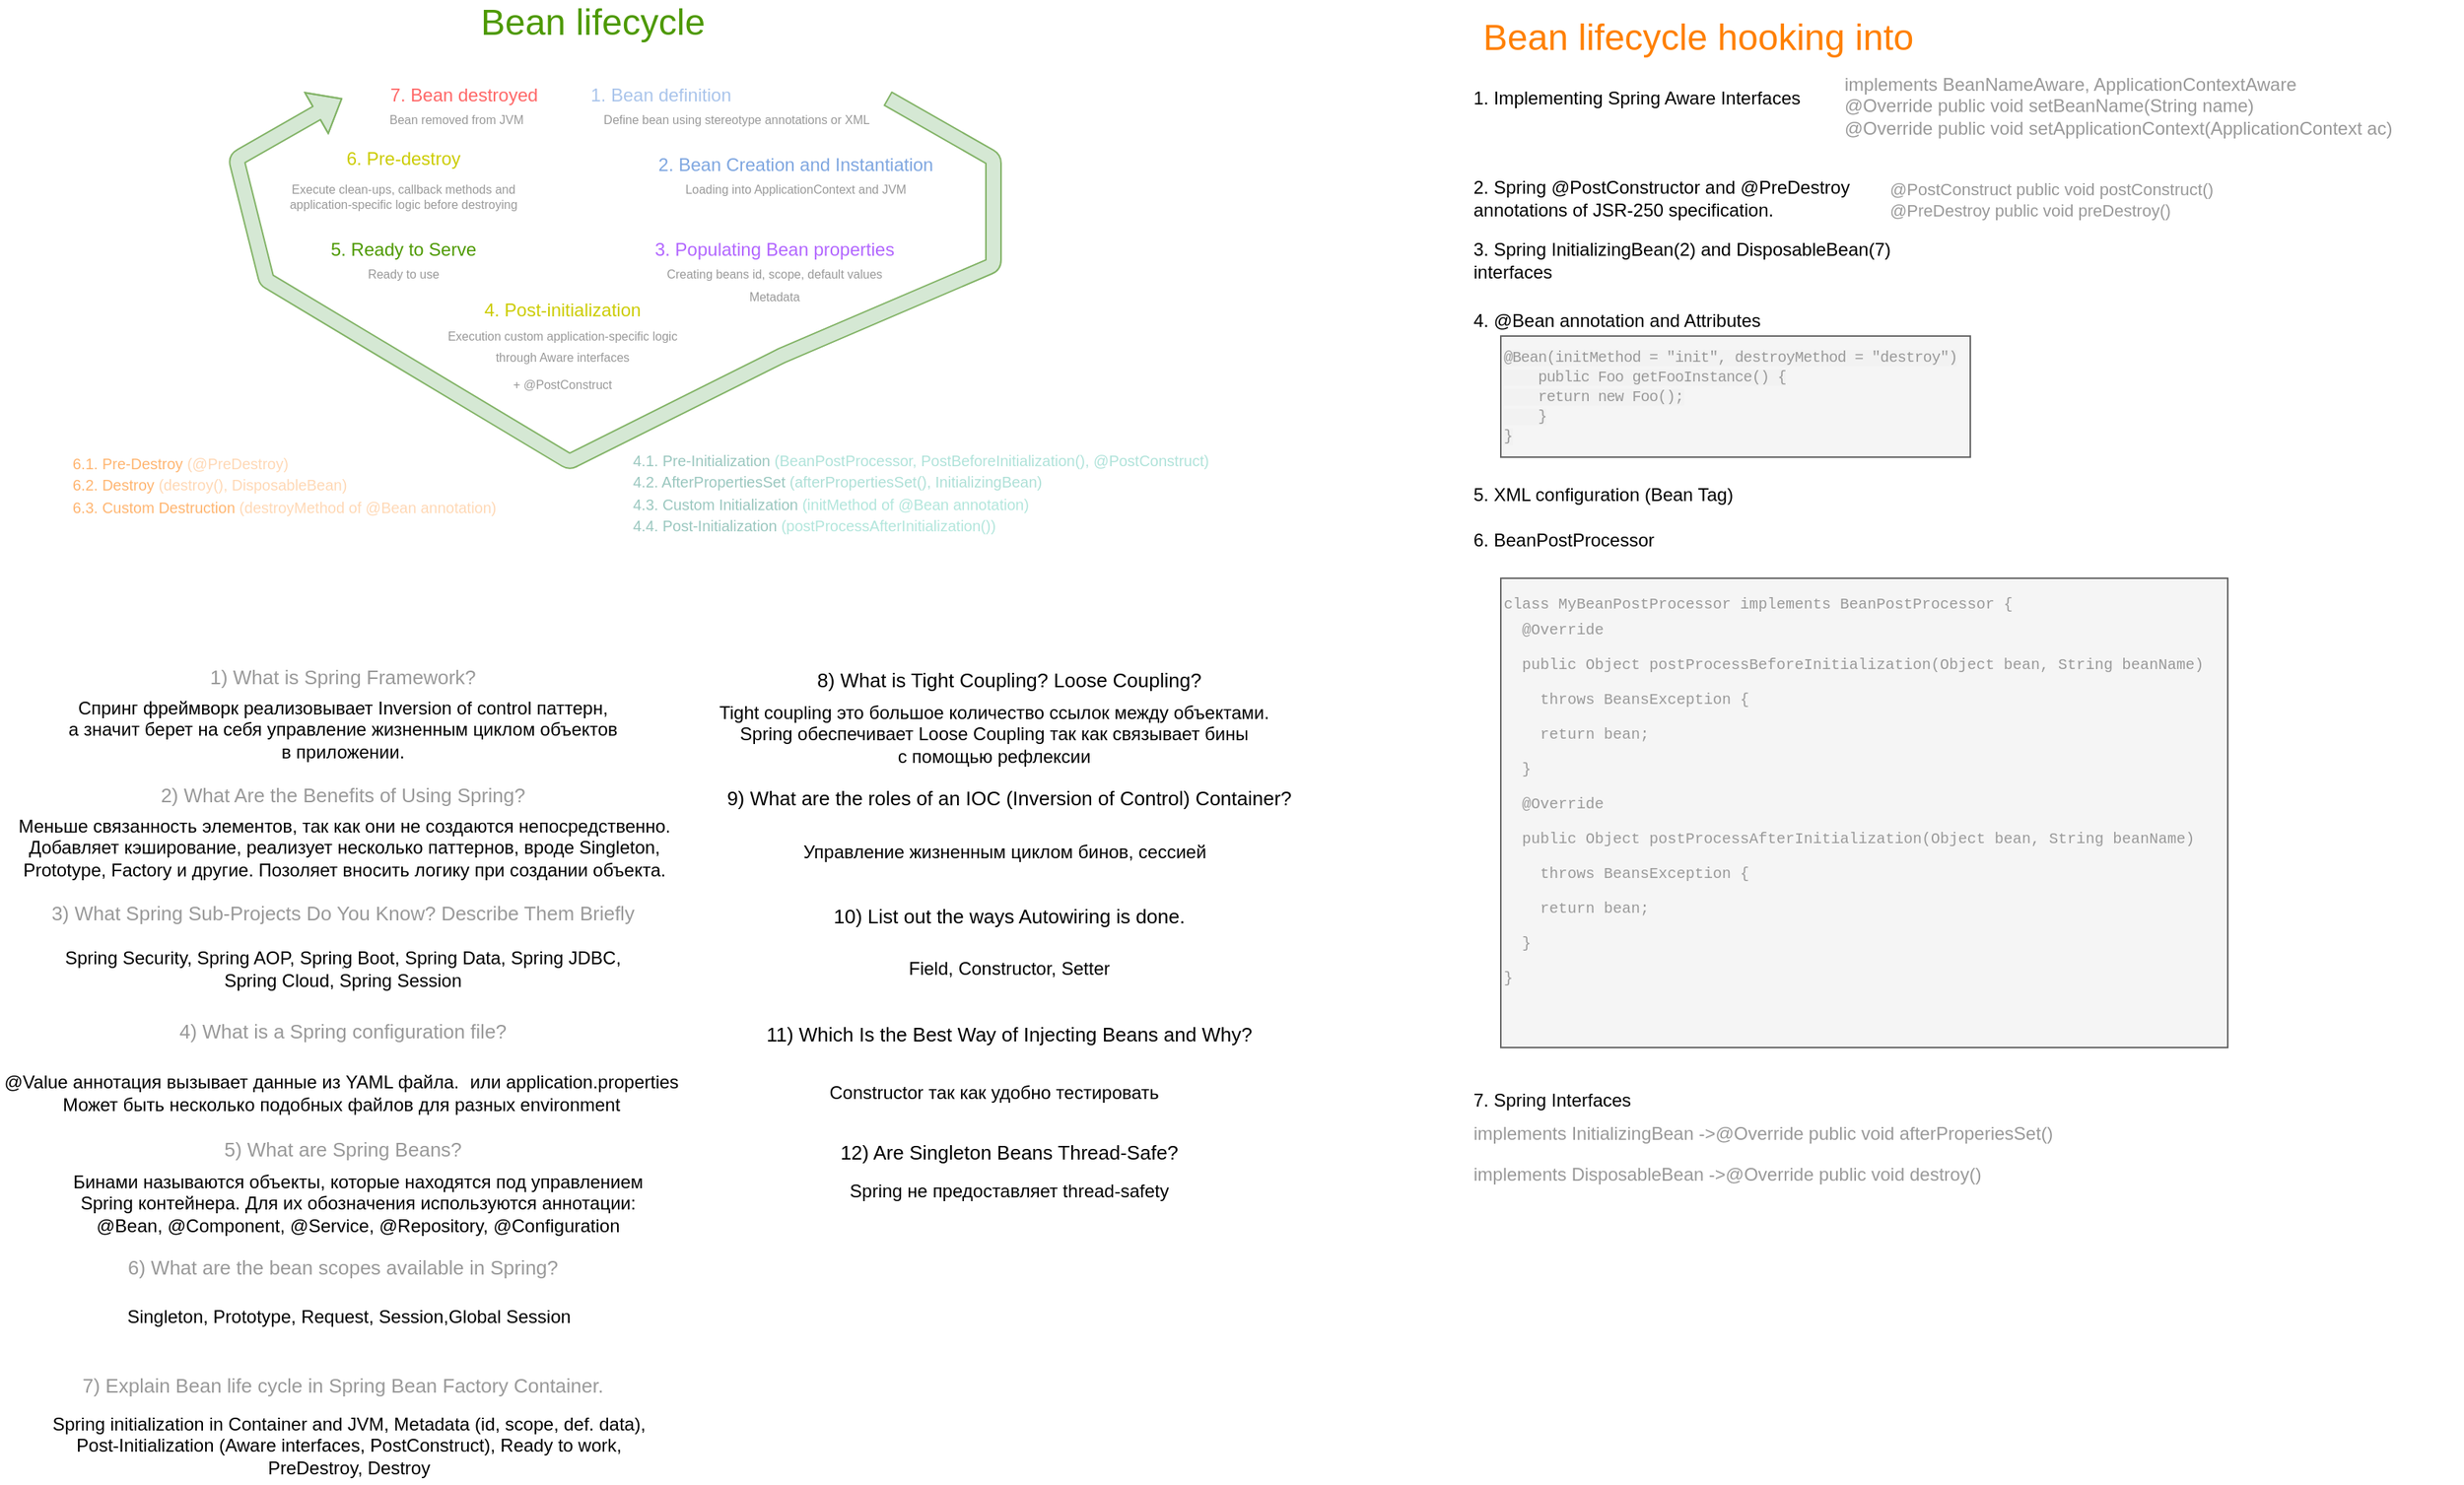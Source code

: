 <mxfile version="14.9.9" type="github">
  <diagram id="cQnIbtuH6GqwWI9tAGfN" name="Page-1">
    <mxGraphModel dx="1640" dy="446" grid="1" gridSize="10" guides="1" tooltips="1" connect="1" arrows="1" fold="1" page="1" pageScale="1" pageWidth="827" pageHeight="1169" math="0" shadow="0">
      <root>
        <mxCell id="0" />
        <mxCell id="1" parent="0" />
        <mxCell id="vjo05r3FHmtKJxtx1X4f-1" value="&lt;font color=&quot;#A9C4EB&quot;&gt;1. Bean definition&lt;/font&gt;" style="text;html=1;align=center;verticalAlign=middle;resizable=0;points=[];autosize=1;strokeColor=none;" parent="1" vertex="1">
          <mxGeometry x="360" y="147.5" width="120" height="20" as="geometry" />
        </mxCell>
        <mxCell id="vjo05r3FHmtKJxtx1X4f-2" value="&lt;font color=&quot;#7EA6E0&quot;&gt;2. Bean Creation and Instantiation&lt;/font&gt;" style="text;html=1;align=center;verticalAlign=middle;resizable=0;points=[];autosize=1;strokeColor=none;" parent="1" vertex="1">
          <mxGeometry x="404" y="194" width="210" height="20" as="geometry" />
        </mxCell>
        <mxCell id="vjo05r3FHmtKJxtx1X4f-4" value="&lt;p&gt;&lt;font style=&quot;font-size: 8px&quot; color=&quot;#999999&quot;&gt;Loading into ApplicationContext and JVM&lt;/font&gt;&lt;/p&gt;" style="text;html=1;align=center;verticalAlign=middle;resizable=0;points=[];autosize=1;strokeColor=none;" parent="1" vertex="1">
          <mxGeometry x="424" y="194" width="170" height="50" as="geometry" />
        </mxCell>
        <mxCell id="vjo05r3FHmtKJxtx1X4f-5" value="&lt;font color=&quot;#B266FF&quot;&gt;3. Populating Bean properties&lt;/font&gt;" style="text;html=1;align=center;verticalAlign=middle;resizable=0;points=[];autosize=1;strokeColor=none;" parent="1" vertex="1">
          <mxGeometry x="400" y="250" width="190" height="20" as="geometry" />
        </mxCell>
        <mxCell id="vjo05r3FHmtKJxtx1X4f-6" value="&lt;p style=&quot;font-size: 8px ; line-height: 50%&quot;&gt;&lt;font style=&quot;font-size: 8px&quot; color=&quot;#999999&quot;&gt;Creating beans id, scope, default values&lt;/font&gt;&lt;/p&gt;&lt;p style=&quot;font-size: 8px&quot;&gt;&lt;font style=&quot;font-size: 8px&quot; color=&quot;#999999&quot;&gt;Metadata&lt;br&gt;&lt;/font&gt;&lt;/p&gt;" style="text;html=1;align=center;verticalAlign=middle;resizable=0;points=[];autosize=1;strokeColor=none;" parent="1" vertex="1">
          <mxGeometry x="410" y="260" width="170" height="50" as="geometry" />
        </mxCell>
        <mxCell id="vjo05r3FHmtKJxtx1X4f-9" value="&lt;font color=&quot;#CCCC00&quot;&gt;4. Post-initialization&lt;/font&gt;" style="text;html=1;align=center;verticalAlign=middle;resizable=0;points=[];autosize=1;strokeColor=none;" parent="1" vertex="1">
          <mxGeometry x="290" y="290" width="130" height="20" as="geometry" />
        </mxCell>
        <mxCell id="vjo05r3FHmtKJxtx1X4f-10" value="&lt;p style=&quot;font-size: 8px ; line-height: 30%&quot;&gt;&lt;font color=&quot;#999999&quot;&gt;Execution custom application-specific logic&lt;/font&gt;&lt;/p&gt;&lt;p style=&quot;font-size: 8px&quot;&gt;&lt;font color=&quot;#999999&quot;&gt;through Aware interfaces&lt;/font&gt;&lt;/p&gt;&lt;p style=&quot;font-size: 8px&quot;&gt;&lt;font color=&quot;#999999&quot;&gt;+ @PostConstruct&lt;/font&gt;&lt;br&gt;&lt;/p&gt;" style="text;html=1;align=center;verticalAlign=middle;resizable=0;points=[];autosize=1;strokeColor=none;" parent="1" vertex="1">
          <mxGeometry x="265" y="300" width="180" height="70" as="geometry" />
        </mxCell>
        <mxCell id="vjo05r3FHmtKJxtx1X4f-11" value="&lt;font color=&quot;#4D9900&quot;&gt;5. Ready to Serve&lt;/font&gt;" style="text;html=1;align=center;verticalAlign=middle;resizable=0;points=[];autosize=1;strokeColor=none;" parent="1" vertex="1">
          <mxGeometry x="190" y="250" width="120" height="20" as="geometry" />
        </mxCell>
        <mxCell id="vjo05r3FHmtKJxtx1X4f-12" value="&lt;font style=&quot;font-size: 8px&quot; color=&quot;#999999&quot;&gt;Ready to use&lt;/font&gt;" style="text;html=1;align=center;verticalAlign=middle;resizable=0;points=[];autosize=1;strokeColor=none;" parent="1" vertex="1">
          <mxGeometry x="215" y="265" width="70" height="20" as="geometry" />
        </mxCell>
        <mxCell id="vjo05r3FHmtKJxtx1X4f-13" value="&lt;font color=&quot;#CCCC00&quot;&gt;6. Pre-destroy&lt;/font&gt;" style="text;html=1;align=center;verticalAlign=middle;resizable=0;points=[];autosize=1;strokeColor=none;" parent="1" vertex="1">
          <mxGeometry x="200" y="190" width="100" height="20" as="geometry" />
        </mxCell>
        <mxCell id="vjo05r3FHmtKJxtx1X4f-14" value="&lt;div style=&quot;font-size: 8px&quot;&gt;&lt;font style=&quot;font-size: 8px&quot; color=&quot;#999999&quot;&gt;Execute clean-ups, callback methods and&lt;/font&gt;&lt;/div&gt;&lt;div style=&quot;font-size: 8px&quot;&gt;&lt;font style=&quot;font-size: 8px&quot; color=&quot;#999999&quot;&gt;application-specific logic before destroying&lt;/font&gt;&lt;br&gt;&lt;/div&gt;" style="text;html=1;align=center;verticalAlign=middle;resizable=0;points=[];autosize=1;strokeColor=none;" parent="1" vertex="1">
          <mxGeometry x="160" y="210" width="180" height="30" as="geometry" />
        </mxCell>
        <mxCell id="vjo05r3FHmtKJxtx1X4f-16" value="&lt;font style=&quot;font-size: 8px&quot; color=&quot;#999999&quot;&gt;Define bean using stereotype annotations or XML&lt;/font&gt;" style="text;html=1;align=center;verticalAlign=middle;resizable=0;points=[];autosize=1;strokeColor=none;" parent="1" vertex="1">
          <mxGeometry x="370" y="162.5" width="200" height="20" as="geometry" />
        </mxCell>
        <mxCell id="vjo05r3FHmtKJxtx1X4f-17" value="&lt;font color=&quot;#FF6666&quot;&gt;7. Bean destroyed&lt;/font&gt;" style="text;html=1;align=center;verticalAlign=middle;resizable=0;points=[];autosize=1;strokeColor=none;" parent="1" vertex="1">
          <mxGeometry x="230" y="147.5" width="120" height="20" as="geometry" />
        </mxCell>
        <mxCell id="vjo05r3FHmtKJxtx1X4f-18" value="&lt;font style=&quot;font-size: 8px&quot; color=&quot;#999999&quot;&gt;Bean removed from JVM&lt;/font&gt;" style="text;html=1;align=center;verticalAlign=middle;resizable=0;points=[];autosize=1;strokeColor=none;" parent="1" vertex="1">
          <mxGeometry x="230" y="162.5" width="110" height="20" as="geometry" />
        </mxCell>
        <mxCell id="vjo05r3FHmtKJxtx1X4f-19" value="" style="shape=flexArrow;endArrow=classic;html=1;fillColor=#d5e8d4;strokeColor=#82b366;" parent="1" edge="1">
          <mxGeometry width="50" height="50" relative="1" as="geometry">
            <mxPoint x="570" y="160" as="sourcePoint" />
            <mxPoint x="210" y="160" as="targetPoint" />
            <Array as="points">
              <mxPoint x="640" y="200" />
              <mxPoint x="640" y="270" />
              <mxPoint x="500" y="330" />
              <mxPoint x="360" y="400" />
              <mxPoint x="160" y="280" />
              <mxPoint x="140" y="200" />
            </Array>
          </mxGeometry>
        </mxCell>
        <mxCell id="vjo05r3FHmtKJxtx1X4f-20" value="&lt;font style=&quot;font-size: 24px&quot; color=&quot;#4D9900&quot;&gt;Bean lifecycle&lt;br&gt;&lt;/font&gt;" style="text;html=1;align=center;verticalAlign=middle;resizable=0;points=[];autosize=1;strokeColor=none;" parent="1" vertex="1">
          <mxGeometry x="285" y="100" width="180" height="20" as="geometry" />
        </mxCell>
        <mxCell id="vjo05r3FHmtKJxtx1X4f-21" value="&lt;font style=&quot;font-size: 24px&quot; color=&quot;#FF8000&quot;&gt;Bean lifecycle hooking into&lt;br&gt;&lt;/font&gt;" style="text;html=1;align=center;verticalAlign=middle;resizable=0;points=[];autosize=1;strokeColor=none;" parent="1" vertex="1">
          <mxGeometry x="940" y="110" width="330" height="20" as="geometry" />
        </mxCell>
        <mxCell id="vjo05r3FHmtKJxtx1X4f-22" value="&lt;div align=&quot;left&quot;&gt;1. Implementing Spring Aware Interfaces&amp;nbsp;&lt;/div&gt;" style="text;html=1;align=left;verticalAlign=middle;resizable=0;points=[];autosize=1;strokeColor=none;" parent="1" vertex="1">
          <mxGeometry x="955" y="150" width="250" height="20" as="geometry" />
        </mxCell>
        <mxCell id="vjo05r3FHmtKJxtx1X4f-23" value="&lt;div&gt;2. Spring @PostConstructor and @PreDestroy &lt;br&gt;&lt;/div&gt;&lt;div&gt;annotations of JSR-250 specification. &lt;br&gt;&lt;/div&gt;" style="text;html=1;align=left;verticalAlign=middle;resizable=0;points=[];autosize=1;strokeColor=none;" parent="1" vertex="1">
          <mxGeometry x="955" y="211" width="280" height="30" as="geometry" />
        </mxCell>
        <mxCell id="vjo05r3FHmtKJxtx1X4f-24" value="&lt;div&gt;3. Spring InitializingBean(2) and DisposableBean(7)&lt;/div&gt;&lt;div&gt;interfaces &lt;br&gt;&lt;/div&gt;" style="text;html=1;align=left;verticalAlign=middle;resizable=0;points=[];autosize=1;strokeColor=none;" parent="1" vertex="1">
          <mxGeometry x="955" y="252" width="310" height="30" as="geometry" />
        </mxCell>
        <mxCell id="vjo05r3FHmtKJxtx1X4f-25" value="4. @Bean annotation and Attributes" style="text;html=1;align=left;verticalAlign=middle;resizable=0;points=[];autosize=1;strokeColor=none;" parent="1" vertex="1">
          <mxGeometry x="955" y="297" width="220" height="20" as="geometry" />
        </mxCell>
        <mxCell id="vjo05r3FHmtKJxtx1X4f-26" value="&lt;div style=&quot;font-size: 10px&quot; align=&quot;left&quot;&gt;&lt;font style=&quot;font-size: 10px&quot; color=&quot;#999999&quot;&gt;&lt;span style=&quot;font-family: &amp;#34;menlo&amp;#34; , &amp;#34;monaco&amp;#34; , &amp;#34;courier new&amp;#34; , &amp;#34;courier&amp;#34; , monospace ; font-style: normal ; font-weight: 400 ; letter-spacing: -0.352px ; text-indent: 0px ; text-transform: none ; word-spacing: 0px ; background-color: rgb(242 , 242 , 242) ; display: inline ; float: none&quot;&gt;@Bean(initMethod = &quot;init&quot;, destroyMethod = &quot;destroy&quot;)&lt;/span&gt;&lt;br style=&quot;box-sizing: inherit ; font-family: &amp;#34;menlo&amp;#34; , &amp;#34;monaco&amp;#34; , &amp;#34;courier new&amp;#34; , &amp;#34;courier&amp;#34; , monospace ; font-style: normal ; font-weight: 400 ; letter-spacing: -0.352px ; text-indent: 0px ; text-transform: none ; word-spacing: 0px ; background-color: rgb(242 , 242 , 242)&quot;&gt;&lt;span style=&quot;font-family: &amp;#34;menlo&amp;#34; , &amp;#34;monaco&amp;#34; , &amp;#34;courier new&amp;#34; , &amp;#34;courier&amp;#34; , monospace ; font-style: normal ; font-weight: 400 ; letter-spacing: -0.352px ; text-indent: 0px ; text-transform: none ; word-spacing: 0px ; background-color: rgb(242 , 242 , 242) ; display: inline ; float: none&quot;&gt;&amp;nbsp;&amp;nbsp;&amp;nbsp; public Foo getFooInstance() {&lt;/span&gt;&lt;br style=&quot;box-sizing: inherit ; font-family: &amp;#34;menlo&amp;#34; , &amp;#34;monaco&amp;#34; , &amp;#34;courier new&amp;#34; , &amp;#34;courier&amp;#34; , monospace ; font-style: normal ; font-weight: 400 ; letter-spacing: -0.352px ; text-indent: 0px ; text-transform: none ; word-spacing: 0px ; background-color: rgb(242 , 242 , 242)&quot;&gt;&lt;span style=&quot;font-family: &amp;#34;menlo&amp;#34; , &amp;#34;monaco&amp;#34; , &amp;#34;courier new&amp;#34; , &amp;#34;courier&amp;#34; , monospace ; font-style: normal ; font-weight: 400 ; letter-spacing: -0.352px ; text-indent: 0px ; text-transform: none ; word-spacing: 0px ; background-color: rgb(242 , 242 , 242) ; display: inline ; float: none&quot;&gt;&amp;nbsp;&amp;nbsp;&amp;nbsp; return new Foo();&lt;/span&gt;&lt;br style=&quot;box-sizing: inherit ; font-family: &amp;#34;menlo&amp;#34; , &amp;#34;monaco&amp;#34; , &amp;#34;courier new&amp;#34; , &amp;#34;courier&amp;#34; , monospace ; font-style: normal ; font-weight: 400 ; letter-spacing: -0.352px ; text-indent: 0px ; text-transform: none ; word-spacing: 0px ; background-color: rgb(242 , 242 , 242)&quot;&gt;&lt;span style=&quot;font-family: &amp;#34;menlo&amp;#34; , &amp;#34;monaco&amp;#34; , &amp;#34;courier new&amp;#34; , &amp;#34;courier&amp;#34; , monospace ; font-style: normal ; font-weight: 400 ; letter-spacing: -0.352px ; text-indent: 0px ; text-transform: none ; word-spacing: 0px ; background-color: rgb(242 , 242 , 242) ; display: inline ; float: none&quot;&gt;&amp;nbsp;&amp;nbsp;&amp;nbsp; }&lt;/span&gt;&lt;br style=&quot;box-sizing: inherit ; font-family: &amp;#34;menlo&amp;#34; , &amp;#34;monaco&amp;#34; , &amp;#34;courier new&amp;#34; , &amp;#34;courier&amp;#34; , monospace ; font-style: normal ; font-weight: 400 ; letter-spacing: -0.352px ; text-indent: 0px ; text-transform: none ; word-spacing: 0px ; background-color: rgb(242 , 242 , 242)&quot;&gt;&lt;span style=&quot;font-family: &amp;#34;menlo&amp;#34; , &amp;#34;monaco&amp;#34; , &amp;#34;courier new&amp;#34; , &amp;#34;courier&amp;#34; , monospace ; font-style: normal ; font-weight: 400 ; letter-spacing: -0.352px ; text-indent: 0px ; text-transform: none ; word-spacing: 0px ; background-color: rgb(242 , 242 , 242) ; display: inline ; float: none&quot;&gt;}&lt;/span&gt;&lt;/font&gt;&lt;/div&gt;" style="text;html=1;align=left;verticalAlign=middle;resizable=0;points=[];autosize=1;strokeColor=#666666;fillColor=#f5f5f5;fontColor=#333333;" parent="1" vertex="1">
          <mxGeometry x="975" y="317" width="310" height="80" as="geometry" />
        </mxCell>
        <mxCell id="vjo05r3FHmtKJxtx1X4f-27" value="5. XML configuration (Bean Tag)" style="text;html=1;align=left;verticalAlign=middle;resizable=0;points=[];autosize=1;strokeColor=none;" parent="1" vertex="1">
          <mxGeometry x="955" y="412" width="200" height="20" as="geometry" />
        </mxCell>
        <mxCell id="ftWq0-_qyHBcbyIwFHZy-1" value="&lt;div align=&quot;left&quot;&gt;&lt;font style=&quot;font-size: 10px&quot; color=&quot;#9AC7BF&quot;&gt;4.1. Pre-Initialization &lt;font color=&quot;#B0E3DA&quot;&gt;(BeanPostProcessor, PostBeforeInitialization(), @PostConstruct)&lt;/font&gt;&lt;br&gt;&lt;/font&gt;&lt;/div&gt;&lt;div align=&quot;left&quot;&gt;&lt;font style=&quot;font-size: 10px&quot; color=&quot;#9AC7BF&quot;&gt;4.2. AfterPropertiesSet &lt;font color=&quot;#AEE0D7&quot;&gt;(afterPropertiesSet(), InitializingBean)&lt;/font&gt;&lt;br&gt;&lt;/font&gt;&lt;/div&gt;&lt;div align=&quot;left&quot;&gt;&lt;font style=&quot;font-size: 10px&quot; color=&quot;#9AC7BF&quot;&gt;4.3. Custom Initialization &lt;font color=&quot;#B2E6DC&quot;&gt;(initMethod of @Bean annotation)&lt;/font&gt;&lt;br&gt;&lt;/font&gt;&lt;/div&gt;&lt;div align=&quot;left&quot;&gt;&lt;font style=&quot;font-size: 10px&quot; color=&quot;#9AC7BF&quot;&gt;4.4. Post-Initialization &lt;font color=&quot;#B2E6DC&quot;&gt;(postProcessAfterInitialization())&lt;/font&gt;&lt;br&gt;&lt;/font&gt;&lt;/div&gt;" style="text;html=1;align=left;verticalAlign=middle;resizable=0;points=[];autosize=1;strokeColor=none;" parent="1" vertex="1">
          <mxGeometry x="400" y="390" width="420" height="60" as="geometry" />
        </mxCell>
        <mxCell id="ftWq0-_qyHBcbyIwFHZy-2" value="&lt;div align=&quot;left&quot;&gt;&lt;font style=&quot;font-size: 10px&quot; color=&quot;#FFB570&quot;&gt;6.1. Pre-Destroy &lt;font color=&quot;#FFD8B5&quot;&gt;(@PreDestroy)&lt;/font&gt;&lt;br&gt;&lt;/font&gt;&lt;/div&gt;&lt;div align=&quot;left&quot;&gt;&lt;font style=&quot;font-size: 10px&quot; color=&quot;#FFB570&quot;&gt;6.2. Destroy &lt;font color=&quot;#FFD8B5&quot;&gt;(destroy(), DisposableBean)&lt;/font&gt;&lt;br&gt;&lt;/font&gt;&lt;/div&gt;&lt;div align=&quot;left&quot;&gt;&lt;font style=&quot;font-size: 10px&quot; color=&quot;#FFB570&quot;&gt;6.3. Custom Destruction &lt;font color=&quot;#FFD8B5&quot;&gt;(destroyMethod of @Bean annotation)&lt;/font&gt;&lt;br&gt;&lt;/font&gt;&lt;/div&gt;" style="text;html=1;align=left;verticalAlign=middle;resizable=0;points=[];autosize=1;strokeColor=none;" parent="1" vertex="1">
          <mxGeometry x="30" y="390" width="310" height="50" as="geometry" />
        </mxCell>
        <mxCell id="ftWq0-_qyHBcbyIwFHZy-3" value="&lt;div style=&quot;font-size: 11px&quot;&gt;&lt;font style=&quot;font-size: 11px&quot; color=&quot;#999999&quot;&gt;@PostConstruct public void postConstruct()&lt;/font&gt;&lt;/div&gt;&lt;div style=&quot;font-size: 11px&quot;&gt;&lt;font style=&quot;font-size: 11px&quot; color=&quot;#999999&quot;&gt;@PreDestroy public void preDestroy()&lt;/font&gt;&lt;font style=&quot;font-size: 11px&quot;&gt;&lt;br&gt;&lt;/font&gt;&lt;/div&gt;" style="text;html=1;align=left;verticalAlign=middle;resizable=0;points=[];autosize=1;strokeColor=none;" parent="1" vertex="1">
          <mxGeometry x="1230" y="212" width="250" height="30" as="geometry" />
        </mxCell>
        <mxCell id="ftWq0-_qyHBcbyIwFHZy-4" value="6. BeanPostProcessor" style="text;html=1;align=left;verticalAlign=middle;resizable=0;points=[];autosize=1;strokeColor=none;" parent="1" vertex="1">
          <mxGeometry x="955" y="442" width="140" height="20" as="geometry" />
        </mxCell>
        <mxCell id="ftWq0-_qyHBcbyIwFHZy-5" value="&lt;p style=&quot;line-height: 0% ; font-size: 10px&quot;&gt;&lt;font style=&quot;font-size: 10px&quot; face=&quot;Courier New&quot; color=&quot;#999999&quot;&gt;class MyBeanPostProcessor implements BeanPostProcessor {&lt;/font&gt;&lt;/p&gt;&lt;p style=&quot;font-size: 10px&quot;&gt;&lt;font style=&quot;font-size: 10px&quot; face=&quot;Courier New&quot; color=&quot;#999999&quot;&gt;&amp;nbsp; @Override&lt;/font&gt;&lt;/p&gt;&lt;p style=&quot;font-size: 10px&quot;&gt;&lt;font style=&quot;font-size: 10px&quot; face=&quot;Courier New&quot; color=&quot;#999999&quot;&gt;&amp;nbsp; public Object postProcessBeforeInitialization(Object bean, String beanName)&lt;/font&gt;&lt;/p&gt;&lt;p style=&quot;font-size: 10px&quot;&gt;&lt;font style=&quot;font-size: 10px&quot; face=&quot;Courier New&quot; color=&quot;#999999&quot;&gt;&amp;nbsp;&amp;nbsp;&amp;nbsp; throws BeansException {&lt;/font&gt;&lt;/p&gt;&lt;p style=&quot;font-size: 10px&quot;&gt;&lt;font style=&quot;font-size: 10px&quot; face=&quot;Courier New&quot; color=&quot;#999999&quot;&gt;&amp;nbsp;&amp;nbsp;&amp;nbsp; return bean;&lt;/font&gt;&lt;/p&gt;&lt;p style=&quot;font-size: 10px&quot;&gt;&lt;font style=&quot;font-size: 10px&quot; face=&quot;Courier New&quot; color=&quot;#999999&quot;&gt;&amp;nbsp; }&lt;/font&gt;&lt;/p&gt;&lt;p style=&quot;font-size: 10px&quot;&gt;&lt;font style=&quot;font-size: 10px&quot; face=&quot;Courier New&quot; color=&quot;#999999&quot;&gt;&amp;nbsp; @Override&lt;/font&gt;&lt;/p&gt;&lt;p style=&quot;font-size: 10px&quot;&gt;&lt;font style=&quot;font-size: 10px&quot; face=&quot;Courier New&quot; color=&quot;#999999&quot;&gt;&amp;nbsp; public Object postProcessAfterInitialization(Object bean, String beanName)&lt;/font&gt;&lt;/p&gt;&lt;p style=&quot;font-size: 10px&quot;&gt;&lt;font style=&quot;font-size: 10px&quot; face=&quot;Courier New&quot; color=&quot;#999999&quot;&gt;&amp;nbsp;&amp;nbsp;&amp;nbsp; throws BeansException {&lt;/font&gt;&lt;/p&gt;&lt;p style=&quot;font-size: 10px&quot;&gt;&lt;font style=&quot;font-size: 10px&quot; face=&quot;Courier New&quot; color=&quot;#999999&quot;&gt;&amp;nbsp;&amp;nbsp;&amp;nbsp; return bean;&lt;/font&gt;&lt;/p&gt;&lt;p style=&quot;font-size: 10px&quot;&gt;&lt;font style=&quot;font-size: 10px&quot; face=&quot;Courier New&quot; color=&quot;#999999&quot;&gt;&amp;nbsp; }&lt;/font&gt;&lt;/p&gt;&lt;p style=&quot;font-size: 10px&quot;&gt;&lt;font style=&quot;font-size: 10px&quot; face=&quot;Courier New&quot; color=&quot;#999999&quot;&gt;}&lt;/font&gt;&lt;/p&gt;" style="text;html=1;align=left;verticalAlign=top;resizable=0;points=[];autosize=1;strokeColor=#666666;fillColor=#f5f5f5;fontColor=#333333;" parent="1" vertex="1">
          <mxGeometry x="975" y="477" width="480" height="310" as="geometry" />
        </mxCell>
        <mxCell id="ftWq0-_qyHBcbyIwFHZy-6" value="7. Spring Interfaces" style="text;html=1;align=left;verticalAlign=middle;resizable=0;points=[];autosize=1;strokeColor=none;" parent="1" vertex="1">
          <mxGeometry x="955" y="812" width="130" height="20" as="geometry" />
        </mxCell>
        <mxCell id="ftWq0-_qyHBcbyIwFHZy-8" value="&lt;p&gt;&lt;font color=&quot;#999999&quot;&gt;implements InitializingBean -&amp;gt;@Override public void afterProperiesSet()&lt;/font&gt;&lt;/p&gt;&lt;p&gt;&lt;font color=&quot;#999999&quot;&gt;implements DisposableBean -&amp;gt;@Override public void destroy()&lt;/font&gt;&lt;/p&gt;" style="text;html=1;align=left;verticalAlign=middle;resizable=0;points=[];autosize=1;strokeColor=none;" parent="1" vertex="1">
          <mxGeometry x="955" y="822" width="430" height="70" as="geometry" />
        </mxCell>
        <mxCell id="khLsFe5QtT3k1vK67URB-1" value="&lt;div&gt;&lt;font color=&quot;#999999&quot;&gt;&lt;span style=&quot;font-size: 13px ; font-weight: normal ; text-decoration: none ; font-family: &amp;#34;arial&amp;#34; ; font-style: normal&quot;&gt;1) What is Spring Framework? &lt;br&gt;&lt;/span&gt;&lt;/font&gt;&lt;/div&gt;&lt;div&gt;&lt;font color=&quot;#999999&quot;&gt;&lt;span style=&quot;font-size: 13px ; font-weight: normal ; text-decoration: none ; font-family: &amp;#34;arial&amp;#34; ; font-style: normal&quot;&gt;&lt;br&gt;&lt;/span&gt;&lt;/font&gt;&lt;/div&gt;&lt;div&gt;&lt;font color=&quot;#999999&quot;&gt;&lt;span style=&quot;font-size: 13px ; font-weight: normal ; text-decoration: none ; font-family: &amp;#34;arial&amp;#34; ; font-style: normal&quot;&gt;&lt;br&gt;&lt;/span&gt;&lt;/font&gt;&lt;/div&gt;&lt;div&gt;&lt;font color=&quot;#999999&quot;&gt;&lt;span style=&quot;font-size: 13px ; font-weight: normal ; text-decoration: none ; font-family: &amp;#34;arial&amp;#34; ; font-style: normal&quot;&gt;&lt;br&gt;&lt;/span&gt;&lt;/font&gt;&lt;/div&gt;&lt;div&gt;&lt;font color=&quot;#999999&quot;&gt;&lt;span style=&quot;font-size: 13px ; font-weight: normal ; text-decoration: none ; font-family: &amp;#34;arial&amp;#34; ; font-style: normal&quot;&gt;&lt;br&gt;&lt;/span&gt;&lt;/font&gt;&lt;/div&gt;&lt;div&gt;&lt;font color=&quot;#999999&quot;&gt;&lt;span style=&quot;font-size: 13px ; font-weight: normal ; text-decoration: none ; font-family: &amp;#34;arial&amp;#34; ; font-style: normal&quot;&gt;2) What Are the Benefits of Using Spring? &lt;br&gt;&lt;/span&gt;&lt;/font&gt;&lt;/div&gt;&lt;div&gt;&lt;font color=&quot;#999999&quot;&gt;&lt;span style=&quot;font-size: 13px ; font-weight: normal ; text-decoration: none ; font-family: &amp;#34;arial&amp;#34; ; font-style: normal&quot;&gt;&lt;br&gt;&lt;/span&gt;&lt;/font&gt;&lt;/div&gt;&lt;div&gt;&lt;font color=&quot;#999999&quot;&gt;&lt;span style=&quot;font-size: 13px ; font-weight: normal ; text-decoration: none ; font-family: &amp;#34;arial&amp;#34; ; font-style: normal&quot;&gt;&lt;br&gt;&lt;/span&gt;&lt;/font&gt;&lt;/div&gt;&lt;div&gt;&lt;font color=&quot;#999999&quot;&gt;&lt;span style=&quot;font-size: 13px ; font-weight: normal ; text-decoration: none ; font-family: &amp;#34;arial&amp;#34; ; font-style: normal&quot;&gt;&lt;br&gt;&lt;/span&gt;&lt;/font&gt;&lt;/div&gt;&lt;div&gt;&lt;font color=&quot;#999999&quot;&gt;&lt;span style=&quot;font-size: 13px ; font-weight: normal ; text-decoration: none ; font-family: &amp;#34;arial&amp;#34; ; font-style: normal&quot;&gt;&lt;br&gt;&lt;/span&gt;&lt;/font&gt;&lt;/div&gt;&lt;div&gt;&lt;font color=&quot;#999999&quot;&gt;&lt;span style=&quot;font-size: 13px ; font-weight: normal ; text-decoration: none ; font-family: &amp;#34;arial&amp;#34; ; font-style: normal&quot;&gt;3) What Spring Sub-Projects Do You Know? Describe Them Briefly&lt;/span&gt;&lt;/font&gt;&lt;/div&gt;&lt;div&gt;&lt;font color=&quot;#999999&quot;&gt;&lt;span style=&quot;font-size: 13px ; font-weight: normal ; text-decoration: none ; font-family: &amp;#34;arial&amp;#34; ; font-style: normal&quot;&gt;&lt;br&gt;&lt;/span&gt;&lt;/font&gt;&lt;/div&gt;&lt;div&gt;&lt;font color=&quot;#999999&quot;&gt;&lt;span style=&quot;font-size: 13px ; font-weight: normal ; text-decoration: none ; font-family: &amp;#34;arial&amp;#34; ; font-style: normal&quot;&gt;.&lt;/span&gt;&lt;/font&gt;&lt;/div&gt;&lt;div&gt;&lt;font color=&quot;#999999&quot;&gt;&lt;span style=&quot;font-size: 13px ; font-weight: normal ; text-decoration: none ; font-family: &amp;#34;arial&amp;#34; ; font-style: normal&quot;&gt;&lt;br&gt;&lt;/span&gt;&lt;/font&gt;&lt;/div&gt;&lt;div&gt;&lt;font color=&quot;#999999&quot;&gt;&lt;span style=&quot;font-size: 13px ; font-weight: normal ; text-decoration: none ; font-family: &amp;#34;arial&amp;#34; ; font-style: normal&quot;&gt; &lt;br&gt;&lt;/span&gt;&lt;/font&gt;&lt;/div&gt;&lt;div&gt;&lt;font color=&quot;#999999&quot;&gt;&lt;span style=&quot;font-size: 13px ; font-weight: normal ; text-decoration: none ; font-family: &amp;#34;arial&amp;#34; ; font-style: normal&quot;&gt;4) What is a Spring configuration file? &lt;br&gt;&lt;/span&gt;&lt;/font&gt;&lt;/div&gt;&lt;div&gt;&lt;font color=&quot;#999999&quot;&gt;&lt;span style=&quot;font-size: 13px ; font-weight: normal ; text-decoration: none ; font-family: &amp;#34;arial&amp;#34; ; font-style: normal&quot;&gt;&lt;br&gt;&lt;/span&gt;&lt;/font&gt;&lt;/div&gt;&lt;div&gt;&lt;font color=&quot;#999999&quot;&gt;&lt;span style=&quot;font-size: 13px ; font-weight: normal ; text-decoration: none ; font-family: &amp;#34;arial&amp;#34; ; font-style: normal&quot;&gt;&lt;br&gt;&lt;/span&gt;&lt;/font&gt;&lt;/div&gt;&lt;div&gt;&lt;font color=&quot;#999999&quot;&gt;&lt;span style=&quot;font-size: 13px ; font-weight: normal ; text-decoration: none ; font-family: &amp;#34;arial&amp;#34; ; font-style: normal&quot;&gt;&lt;br&gt;&lt;/span&gt;&lt;/font&gt;&lt;/div&gt;&lt;div&gt;&lt;font color=&quot;#999999&quot;&gt;&lt;span style=&quot;font-size: 13px ; font-weight: normal ; text-decoration: none ; font-family: &amp;#34;arial&amp;#34; ; font-style: normal&quot;&gt;&lt;br&gt;&lt;/span&gt;&lt;/font&gt;&lt;/div&gt;&lt;div&gt;&lt;font color=&quot;#999999&quot;&gt;&lt;span style=&quot;font-size: 13px ; font-weight: normal ; text-decoration: none ; font-family: &amp;#34;arial&amp;#34; ; font-style: normal&quot;&gt;5) What are Spring Beans? &lt;br&gt;&lt;/span&gt;&lt;/font&gt;&lt;/div&gt;&lt;div&gt;&lt;font color=&quot;#999999&quot;&gt;&lt;span style=&quot;font-size: 13px ; font-weight: normal ; text-decoration: none ; font-family: &amp;#34;arial&amp;#34; ; font-style: normal&quot;&gt;&lt;br&gt;&lt;/span&gt;&lt;/font&gt;&lt;/div&gt;&lt;div&gt;&lt;font color=&quot;#999999&quot;&gt;&lt;span style=&quot;font-size: 13px ; font-weight: normal ; text-decoration: none ; font-family: &amp;#34;arial&amp;#34; ; font-style: normal&quot;&gt;&lt;br&gt;&lt;/span&gt;&lt;/font&gt;&lt;/div&gt;&lt;div&gt;&lt;font color=&quot;#999999&quot;&gt;&lt;span style=&quot;font-size: 13px ; font-weight: normal ; text-decoration: none ; font-family: &amp;#34;arial&amp;#34; ; font-style: normal&quot;&gt;&lt;br&gt;&lt;/span&gt;&lt;/font&gt;&lt;/div&gt;&lt;div&gt;&lt;font color=&quot;#999999&quot;&gt;&lt;span style=&quot;font-size: 13px ; font-weight: normal ; text-decoration: none ; font-family: &amp;#34;arial&amp;#34; ; font-style: normal&quot;&gt;&lt;br&gt;&lt;/span&gt;&lt;/font&gt;&lt;/div&gt;&lt;div&gt;&lt;font color=&quot;#999999&quot;&gt;&lt;span style=&quot;font-size: 13px ; font-weight: normal ; text-decoration: none ; font-family: &amp;#34;arial&amp;#34; ; font-style: normal&quot;&gt;6) What are the bean scopes available in Spring? &lt;br&gt;&lt;/span&gt;&lt;/font&gt;&lt;/div&gt;&lt;div&gt;&lt;font color=&quot;#999999&quot;&gt;&lt;span style=&quot;font-size: 13px ; font-weight: normal ; text-decoration: none ; font-family: &amp;#34;arial&amp;#34; ; font-style: normal&quot;&gt;&lt;br&gt;&lt;/span&gt;&lt;/font&gt;&lt;/div&gt;&lt;div&gt;&lt;font color=&quot;#999999&quot;&gt;&lt;span style=&quot;font-size: 13px ; font-weight: normal ; text-decoration: none ; font-family: &amp;#34;arial&amp;#34; ; font-style: normal&quot;&gt;&lt;br&gt;&lt;/span&gt;&lt;/font&gt;&lt;/div&gt;&lt;div&gt;&lt;font color=&quot;#999999&quot;&gt;&lt;span style=&quot;font-size: 13px ; font-weight: normal ; text-decoration: none ; font-family: &amp;#34;arial&amp;#34; ; font-style: normal&quot;&gt;&lt;br&gt;&lt;/span&gt;&lt;/font&gt;&lt;/div&gt;&lt;div&gt;&lt;font color=&quot;#999999&quot;&gt;&lt;span style=&quot;font-size: 13px ; font-weight: normal ; text-decoration: none ; font-family: &amp;#34;arial&amp;#34; ; font-style: normal&quot;&gt;&lt;br&gt;&lt;/span&gt;&lt;/font&gt;&lt;/div&gt;&lt;div&gt;&lt;font color=&quot;#999999&quot;&gt;&lt;span style=&quot;font-size: 13px ; font-weight: normal ; text-decoration: none ; font-family: &amp;#34;arial&amp;#34; ; font-style: normal&quot;&gt;7) Explain Bean life cycle in Spring Bean Factory Container. &lt;br&gt;&lt;/span&gt;&lt;/font&gt;&lt;/div&gt;&lt;div&gt;&lt;font color=&quot;#999999&quot;&gt;&lt;span style=&quot;font-size: 13px ; font-weight: normal ; text-decoration: none ; font-family: &amp;#34;arial&amp;#34; ; font-style: normal&quot;&gt;&lt;br&gt;&lt;/span&gt;&lt;/font&gt;&lt;/div&gt;&lt;div&gt;&lt;font color=&quot;#999999&quot;&gt;&lt;span style=&quot;font-size: 13px ; font-weight: normal ; text-decoration: none ; font-family: &amp;#34;arial&amp;#34; ; font-style: normal&quot;&gt;&lt;br&gt;&lt;/span&gt;&lt;/font&gt;&lt;/div&gt;&lt;div&gt;&lt;font color=&quot;#999999&quot;&gt;&lt;span style=&quot;font-size: 13px ; font-weight: normal ; text-decoration: none ; font-family: &amp;#34;arial&amp;#34; ; font-style: normal&quot;&gt;&lt;br&gt;&lt;/span&gt;&lt;/font&gt;&lt;/div&gt;" style="text;html=1;align=center;verticalAlign=middle;resizable=0;points=[];autosize=1;strokeColor=none;" vertex="1" parent="1">
          <mxGeometry x="10" y="560" width="400" height="480" as="geometry" />
        </mxCell>
        <mxCell id="khLsFe5QtT3k1vK67URB-2" value="&lt;br&gt;&lt;div&gt;&lt;span style=&quot;font-size: 13px ; color: #000000 ; font-weight: normal ; text-decoration: none ; font-family: &amp;#34;arial&amp;#34; ; font-style: normal&quot;&gt;8) What is Tight Coupling? Loose Coupling? &lt;br&gt;&lt;/span&gt;&lt;/div&gt;&lt;div&gt;&lt;span style=&quot;font-size: 13px ; color: #000000 ; font-weight: normal ; text-decoration: none ; font-family: &amp;#34;arial&amp;#34; ; font-style: normal&quot;&gt;&lt;br&gt;&lt;/span&gt;&lt;/div&gt;&lt;div&gt;&lt;span style=&quot;font-size: 13px ; color: #000000 ; font-weight: normal ; text-decoration: none ; font-family: &amp;#34;arial&amp;#34; ; font-style: normal&quot;&gt;&lt;br&gt;&lt;/span&gt;&lt;/div&gt;&lt;div&gt;&lt;span style=&quot;font-size: 13px ; color: #000000 ; font-weight: normal ; text-decoration: none ; font-family: &amp;#34;arial&amp;#34; ; font-style: normal&quot;&gt;&lt;br&gt;&lt;/span&gt;&lt;/div&gt;&lt;div&gt;&lt;span style=&quot;font-size: 13px ; color: #000000 ; font-weight: normal ; text-decoration: none ; font-family: &amp;#34;arial&amp;#34; ; font-style: normal&quot;&gt;&lt;br&gt;&lt;/span&gt;&lt;/div&gt;&lt;div&gt;&lt;span style=&quot;font-size: 13px ; color: #000000 ; font-weight: normal ; text-decoration: none ; font-family: &amp;#34;arial&amp;#34; ; font-style: normal&quot;&gt;9) What are the roles of an IOC (Inversion of Control) Container?&lt;/span&gt;&lt;/div&gt;&lt;div&gt;&lt;span style=&quot;font-size: 13px ; color: #000000 ; font-weight: normal ; text-decoration: none ; font-family: &amp;#34;arial&amp;#34; ; font-style: normal&quot;&gt;&lt;br&gt;&lt;/span&gt;&lt;/div&gt;&lt;div&gt;&lt;span style=&quot;font-size: 13px ; color: #000000 ; font-weight: normal ; text-decoration: none ; font-family: &amp;#34;arial&amp;#34; ; font-style: normal&quot;&gt; &lt;br&gt;&lt;/span&gt;&lt;/div&gt;&lt;div&gt;&lt;span style=&quot;font-size: 13px ; color: #000000 ; font-weight: normal ; text-decoration: none ; font-family: &amp;#34;arial&amp;#34; ; font-style: normal&quot;&gt;&lt;br&gt;&lt;/span&gt;&lt;/div&gt;&lt;div&gt;&lt;span style=&quot;font-size: 13px ; color: #000000 ; font-weight: normal ; text-decoration: none ; font-family: &amp;#34;arial&amp;#34; ; font-style: normal&quot;&gt;&lt;br&gt;&lt;/span&gt;&lt;/div&gt;&lt;div&gt;&lt;span style=&quot;font-size: 13px ; color: #000000 ; font-weight: normal ; text-decoration: none ; font-family: &amp;#34;arial&amp;#34; ; font-style: normal&quot;&gt;10) List out the ways Autowiring is done. &lt;br&gt;&lt;/span&gt;&lt;/div&gt;&lt;div&gt;&lt;span style=&quot;font-size: 13px ; color: #000000 ; font-weight: normal ; text-decoration: none ; font-family: &amp;#34;arial&amp;#34; ; font-style: normal&quot;&gt;&lt;br&gt;&lt;/span&gt;&lt;/div&gt;&lt;div&gt;&lt;span style=&quot;font-size: 13px ; color: #000000 ; font-weight: normal ; text-decoration: none ; font-family: &amp;#34;arial&amp;#34; ; font-style: normal&quot;&gt;&lt;br&gt;&lt;/span&gt;&lt;/div&gt;&lt;div&gt;&lt;span style=&quot;font-size: 13px ; color: #000000 ; font-weight: normal ; text-decoration: none ; font-family: &amp;#34;arial&amp;#34; ; font-style: normal&quot;&gt;&lt;br&gt;&lt;/span&gt;&lt;/div&gt;&lt;div&gt;&lt;span style=&quot;font-size: 13px ; color: #000000 ; font-weight: normal ; text-decoration: none ; font-family: &amp;#34;arial&amp;#34; ; font-style: normal&quot;&gt;&lt;br&gt;&lt;/span&gt;&lt;/div&gt;&lt;div&gt;&lt;span style=&quot;font-size: 13px ; color: #000000 ; font-weight: normal ; text-decoration: none ; font-family: &amp;#34;arial&amp;#34; ; font-style: normal&quot;&gt;11) Which Is the Best Way of Injecting Beans and Why? &lt;br&gt;&lt;/span&gt;&lt;/div&gt;&lt;div&gt;&lt;span style=&quot;font-size: 13px ; color: #000000 ; font-weight: normal ; text-decoration: none ; font-family: &amp;#34;arial&amp;#34; ; font-style: normal&quot;&gt;&lt;br&gt;&lt;/span&gt;&lt;/div&gt;&lt;div&gt;&lt;span style=&quot;font-size: 13px ; color: #000000 ; font-weight: normal ; text-decoration: none ; font-family: &amp;#34;arial&amp;#34; ; font-style: normal&quot;&gt;&lt;br&gt;&lt;/span&gt;&lt;/div&gt;&lt;div&gt;&lt;span style=&quot;font-size: 13px ; color: #000000 ; font-weight: normal ; text-decoration: none ; font-family: &amp;#34;arial&amp;#34; ; font-style: normal&quot;&gt;&lt;br&gt;&lt;/span&gt;&lt;/div&gt;&lt;div&gt;&lt;span style=&quot;font-size: 13px ; color: #000000 ; font-weight: normal ; text-decoration: none ; font-family: &amp;#34;arial&amp;#34; ; font-style: normal&quot;&gt;&lt;br&gt;&lt;/span&gt;&lt;/div&gt;&lt;div&gt;&lt;span style=&quot;font-size: 13px ; color: #000000 ; font-weight: normal ; text-decoration: none ; font-family: &amp;#34;arial&amp;#34; ; font-style: normal&quot;&gt;12) Are Singleton Beans Thread-Safe?&lt;/span&gt;&lt;/div&gt;" style="text;html=1;align=center;verticalAlign=middle;resizable=0;points=[];autosize=1;strokeColor=none;" vertex="1" parent="1">
          <mxGeometry x="460" y="538" width="380" height="310" as="geometry" />
        </mxCell>
        <mxCell id="ftWq0-_qyHBcbyIwFHZy-9" value="&lt;div&gt;&lt;font color=&quot;#999999&quot;&gt;implements BeanNameAware, ApplicationContextAware&lt;/font&gt;&lt;/div&gt;&lt;div&gt;&lt;font color=&quot;#999999&quot;&gt;@Override public void setBeanName(String name)&lt;/font&gt;&lt;/div&gt;&lt;div&gt;&lt;font color=&quot;#999999&quot;&gt;@Override public void setApplicationContext(ApplicationContext ac)&lt;br&gt;&lt;/font&gt;&lt;/div&gt;" style="text;html=1;align=left;verticalAlign=middle;resizable=0;points=[];autosize=1;strokeColor=none;" parent="1" vertex="1">
          <mxGeometry x="1200" y="140" width="410" height="50" as="geometry" />
        </mxCell>
        <mxCell id="khLsFe5QtT3k1vK67URB-3" value="&lt;div&gt;Спринг фреймворк реализовывает Inversion of control паттерн, &lt;br&gt;&lt;/div&gt;&lt;div&gt;а значит берет на себя управление жизненным циклом объектов &lt;br&gt;&lt;/div&gt;&lt;div&gt;в приложении. &lt;br&gt;&lt;/div&gt;" style="text;html=1;align=center;verticalAlign=middle;resizable=0;points=[];autosize=1;strokeColor=none;" vertex="1" parent="1">
          <mxGeometry x="35" y="552" width="350" height="50" as="geometry" />
        </mxCell>
        <mxCell id="khLsFe5QtT3k1vK67URB-4" value="&lt;div&gt;Меньше связанность элементов, так как они не создаются непосредственно.&lt;/div&gt;&lt;div&gt;Добавляет кэширование, реализует несколько паттернов, вроде Singleton,&lt;/div&gt;&lt;div&gt;Prototype, Factory и другие. Позоляет вносить логику при создании объекта. &lt;br&gt;&lt;/div&gt;" style="text;html=1;align=center;verticalAlign=middle;resizable=0;points=[];autosize=1;strokeColor=none;" vertex="1" parent="1">
          <mxGeometry x="1" y="630" width="420" height="50" as="geometry" />
        </mxCell>
        <mxCell id="khLsFe5QtT3k1vK67URB-5" value="&lt;div&gt;Spring Security, Spring AOP, Spring Boot, Spring Data, Spring JDBC,&lt;/div&gt;&lt;div&gt;Spring Cloud, Spring Session&lt;br&gt;&lt;/div&gt;" style="text;html=1;align=center;verticalAlign=middle;resizable=0;points=[];autosize=1;strokeColor=none;" vertex="1" parent="1">
          <mxGeometry x="5" y="720" width="410" height="30" as="geometry" />
        </mxCell>
        <mxCell id="khLsFe5QtT3k1vK67URB-6" value="&lt;div&gt;@Value аннотация вызывает данные из YAML файла.&lt;code class=&quot;literal&quot;&gt; &lt;font face=&quot;Helvetica&quot;&gt;или application.properties&lt;/font&gt;&lt;/code&gt;&lt;/div&gt;&lt;div&gt;&lt;code class=&quot;literal&quot;&gt;&lt;font face=&quot;Helvetica&quot;&gt;Может быть несколько подобных файлов для разных environment&lt;/font&gt;&lt;br&gt;&lt;/code&gt;&lt;/div&gt;" style="text;html=1;align=center;verticalAlign=middle;resizable=0;points=[];autosize=1;strokeColor=none;" vertex="1" parent="1">
          <mxGeometry x="-16" y="797" width="450" height="40" as="geometry" />
        </mxCell>
        <mxCell id="khLsFe5QtT3k1vK67URB-7" value="&lt;div&gt;Бинами называются объекты, которые находятся под управлением &lt;br&gt;&lt;/div&gt;&lt;div&gt;Spring контейнера. Для их обозначения используются аннотации: &lt;br&gt;&lt;/div&gt;&lt;div&gt;@Bean, @Component, @Service, @Repository, @Configuration&lt;br&gt;&lt;/div&gt;" style="text;html=1;align=center;verticalAlign=middle;resizable=0;points=[];autosize=1;strokeColor=none;" vertex="1" parent="1">
          <mxGeometry x="30" y="865" width="380" height="50" as="geometry" />
        </mxCell>
        <mxCell id="khLsFe5QtT3k1vK67URB-8" value="Singleton, Prototype, Request, Session,Global Session" style="text;html=1;align=center;verticalAlign=middle;resizable=0;points=[];autosize=1;strokeColor=none;" vertex="1" parent="1">
          <mxGeometry x="49" y="955" width="330" height="20" as="geometry" />
        </mxCell>
        <mxCell id="khLsFe5QtT3k1vK67URB-9" value="&lt;div&gt;Spring initialization in Container and JVM, Metadata (id, scope, def. data),&lt;/div&gt;&lt;div&gt;Post-Initialization (Aware interfaces, PostConstruct), Ready to work,&lt;/div&gt;&lt;div&gt;PreDestroy, Destroy&lt;br&gt;&lt;/div&gt;" style="text;html=1;align=center;verticalAlign=middle;resizable=0;points=[];autosize=1;strokeColor=none;" vertex="1" parent="1">
          <mxGeometry x="-1" y="1025" width="430" height="50" as="geometry" />
        </mxCell>
        <mxCell id="khLsFe5QtT3k1vK67URB-10" value="&lt;div&gt;Tight coupling это большое количество ссылок между объектами. &lt;br&gt;&lt;/div&gt;&lt;div&gt;Spring обеспечивает Loose Coupling так как связывает бины &lt;br&gt;&lt;/div&gt;&lt;div&gt;с помощью рефлексии&lt;br&gt;&lt;/div&gt;" style="text;html=1;align=center;verticalAlign=middle;resizable=0;points=[];autosize=1;strokeColor=none;" vertex="1" parent="1">
          <mxGeometry x="460" y="555" width="360" height="50" as="geometry" />
        </mxCell>
        <mxCell id="khLsFe5QtT3k1vK67URB-11" value="Управление жизненным циклом бинов, сессией" style="text;html=1;align=center;verticalAlign=middle;resizable=0;points=[];autosize=1;strokeColor=none;" vertex="1" parent="1">
          <mxGeometry x="517" y="648" width="260" height="20" as="geometry" />
        </mxCell>
        <mxCell id="khLsFe5QtT3k1vK67URB-12" value="Field, Constructor, Setter" style="text;html=1;align=center;verticalAlign=middle;resizable=0;points=[];autosize=1;strokeColor=none;" vertex="1" parent="1">
          <mxGeometry x="570" y="725" width="160" height="20" as="geometry" />
        </mxCell>
        <mxCell id="khLsFe5QtT3k1vK67URB-13" value="Constructor так как удобно тестировать " style="text;html=1;align=center;verticalAlign=middle;resizable=0;points=[];autosize=1;strokeColor=none;" vertex="1" parent="1">
          <mxGeometry x="525" y="807" width="230" height="20" as="geometry" />
        </mxCell>
        <mxCell id="khLsFe5QtT3k1vK67URB-14" value="Spring не предоставляет thread-safety" style="text;html=1;align=center;verticalAlign=middle;resizable=0;points=[];autosize=1;strokeColor=none;" vertex="1" parent="1">
          <mxGeometry x="540" y="872" width="220" height="20" as="geometry" />
        </mxCell>
      </root>
    </mxGraphModel>
  </diagram>
</mxfile>
